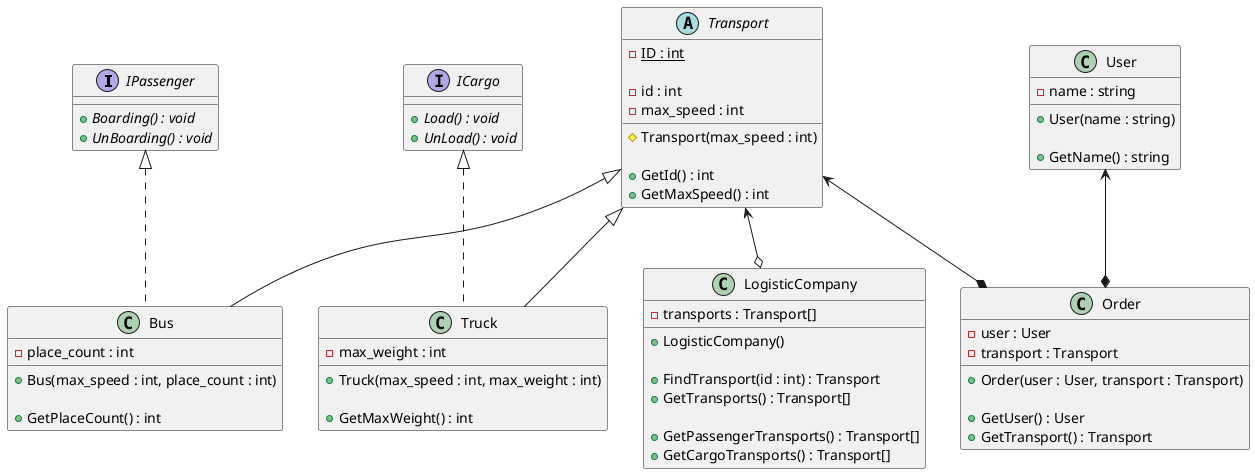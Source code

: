 ﻿@startuml
'https://plantuml.com/class-diagram

interface IPassenger {
    + {abstract} Boarding() : void
    + {abstract} UnBoarding() : void
}

interface ICargo {
    + {abstract} Load() : void
    + {abstract} UnLoad() : void
}

abstract class Transport {
    - {static} ID : int
    
    - id : int
    - max_speed : int
    
    # Transport(max_speed : int)
    
    + GetId() : int
    + GetMaxSpeed() : int
}

Transport <|-- Bus
IPassenger <|.. Bus
class Bus {
    - place_count : int
    
    + Bus(max_speed : int, place_count : int)
    
    + GetPlaceCount() : int
}

Transport <|-- Truck
ICargo <|.. Truck
class Truck {
    - max_weight : int
    
    + Truck(max_speed : int, max_weight : int)
    
    + GetMaxWeight() : int
}

Transport <--o LogisticCompany
class LogisticCompany{
    - transports : Transport[]
    
    + LogisticCompany()
    
    + FindTransport(id : int) : Transport
    + GetTransports() : Transport[]
    
    + GetPassengerTransports() : Transport[]
    + GetCargoTransports() : Transport[]
}

class User {
    - name : string
    
    + User(name : string)
    
    + GetName() : string
}

User <--* Order
Transport <--* Order
class Order {
    - user : User
    - transport : Transport
        
    + Order(user : User, transport : Transport)
    
    + GetUser() : User
    + GetTransport() : Transport
}

@enduml